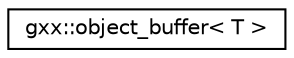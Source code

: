 digraph "Graphical Class Hierarchy"
{
  edge [fontname="Helvetica",fontsize="10",labelfontname="Helvetica",labelfontsize="10"];
  node [fontname="Helvetica",fontsize="10",shape=record];
  rankdir="LR";
  Node1 [label="gxx::object_buffer\< T \>",height=0.2,width=0.4,color="black", fillcolor="white", style="filled",URL="$classgxx_1_1object__buffer.html"];
}
